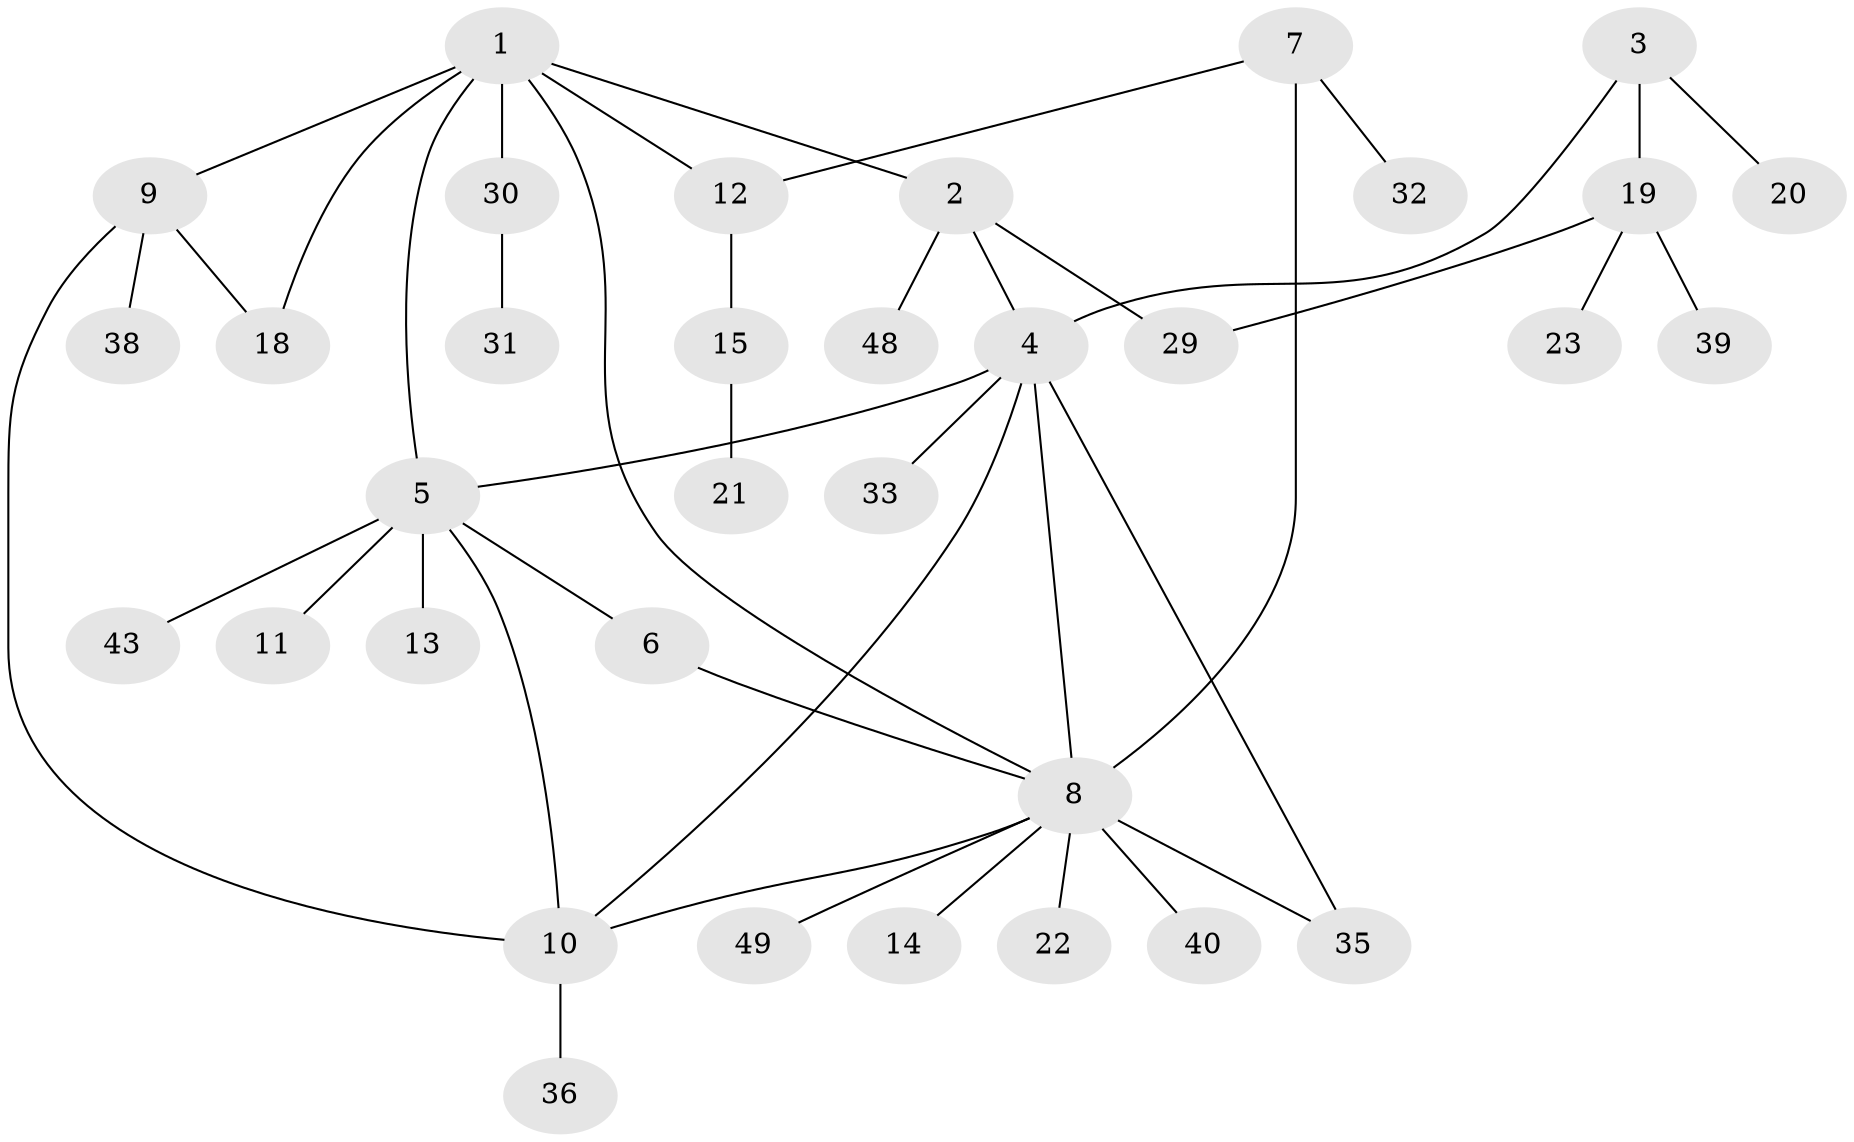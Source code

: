// original degree distribution, {7: 0.08163265306122448, 4: 0.08163265306122448, 8: 0.02040816326530612, 2: 0.12244897959183673, 3: 0.08163265306122448, 11: 0.02040816326530612, 1: 0.5918367346938775}
// Generated by graph-tools (version 1.1) at 2025/19/03/04/25 18:19:46]
// undirected, 34 vertices, 43 edges
graph export_dot {
graph [start="1"]
  node [color=gray90,style=filled];
  1;
  2;
  3 [super="+45+34+44+24+16"];
  4;
  5;
  6;
  7;
  8 [super="+28"];
  9;
  10 [super="+27+25"];
  11;
  12;
  13 [super="+42+26+17"];
  14;
  15;
  18;
  19;
  20;
  21;
  22;
  23;
  29;
  30 [super="+41"];
  31;
  32;
  33;
  35 [super="+47"];
  36;
  38;
  39;
  40;
  43;
  48;
  49;
  1 -- 2;
  1 -- 5;
  1 -- 8;
  1 -- 9;
  1 -- 12;
  1 -- 18;
  1 -- 30;
  2 -- 4;
  2 -- 29;
  2 -- 48;
  3 -- 4;
  3 -- 19;
  3 -- 20;
  4 -- 5;
  4 -- 8;
  4 -- 10;
  4 -- 33;
  4 -- 35;
  5 -- 6;
  5 -- 10;
  5 -- 11;
  5 -- 13;
  5 -- 43;
  6 -- 8;
  7 -- 8;
  7 -- 12;
  7 -- 32;
  8 -- 10;
  8 -- 14;
  8 -- 22;
  8 -- 35;
  8 -- 40;
  8 -- 49;
  9 -- 10;
  9 -- 18;
  9 -- 38;
  10 -- 36;
  12 -- 15;
  15 -- 21;
  19 -- 23;
  19 -- 29;
  19 -- 39;
  30 -- 31;
}
